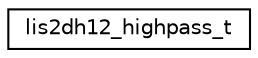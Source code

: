 digraph "Graphical Class Hierarchy"
{
 // LATEX_PDF_SIZE
  edge [fontname="Helvetica",fontsize="10",labelfontname="Helvetica",labelfontsize="10"];
  node [fontname="Helvetica",fontsize="10",shape=record];
  rankdir="LR";
  Node0 [label="lis2dh12_highpass_t",height=0.2,width=0.4,color="black", fillcolor="white", style="filled",URL="$structlis2dh12__highpass__t.html",tooltip="LIS2DH12 high pass config values."];
}
